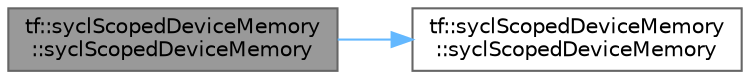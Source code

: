 digraph "tf::syclScopedDeviceMemory::syclScopedDeviceMemory"
{
 // LATEX_PDF_SIZE
  bgcolor="transparent";
  edge [fontname=Helvetica,fontsize=10,labelfontname=Helvetica,labelfontsize=10];
  node [fontname=Helvetica,fontsize=10,shape=box,height=0.2,width=0.4];
  rankdir="LR";
  Node1 [id="Node000001",label="tf::syclScopedDeviceMemory\l::syclScopedDeviceMemory",height=0.2,width=0.4,color="gray40", fillcolor="grey60", style="filled", fontcolor="black",tooltip=" "];
  Node1 -> Node2 [id="edge1_Node000001_Node000002",color="steelblue1",style="solid",tooltip=" "];
  Node2 [id="Node000002",label="tf::syclScopedDeviceMemory\l::syclScopedDeviceMemory",height=0.2,width=0.4,color="grey40", fillcolor="white", style="filled",URL="$classtf_1_1sycl_scoped_device_memory.html#abf71abeac296a625861be2e44da60626",tooltip=" "];
}
